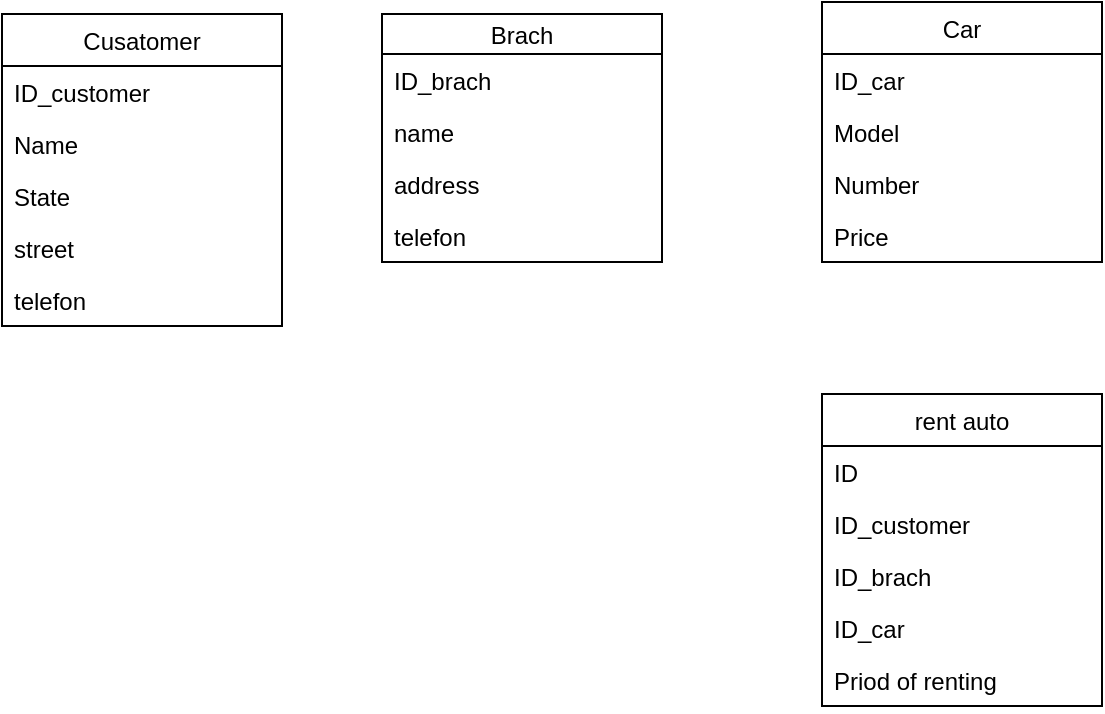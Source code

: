 <mxfile version="16.2.4" type="github">
  <diagram id="-y9LmIzSa2B8TfuyyEVD" name="Page-1">
    <mxGraphModel dx="1422" dy="909" grid="1" gridSize="10" guides="1" tooltips="1" connect="1" arrows="1" fold="1" page="1" pageScale="1" pageWidth="827" pageHeight="1169" math="0" shadow="0">
      <root>
        <mxCell id="0" />
        <mxCell id="1" parent="0" />
        <mxCell id="1BV3x5uNuOaNnP94wZ3I-1" value="Cusatomer" style="swimlane;fontStyle=0;childLayout=stackLayout;horizontal=1;startSize=26;fillColor=none;horizontalStack=0;resizeParent=1;resizeParentMax=0;resizeLast=0;collapsible=1;marginBottom=0;" vertex="1" parent="1">
          <mxGeometry x="90" y="220" width="140" height="156" as="geometry" />
        </mxCell>
        <mxCell id="1BV3x5uNuOaNnP94wZ3I-2" value="ID_customer" style="text;strokeColor=none;fillColor=none;align=left;verticalAlign=top;spacingLeft=4;spacingRight=4;overflow=hidden;rotatable=0;points=[[0,0.5],[1,0.5]];portConstraint=eastwest;" vertex="1" parent="1BV3x5uNuOaNnP94wZ3I-1">
          <mxGeometry y="26" width="140" height="26" as="geometry" />
        </mxCell>
        <mxCell id="1BV3x5uNuOaNnP94wZ3I-3" value="Name" style="text;strokeColor=none;fillColor=none;align=left;verticalAlign=top;spacingLeft=4;spacingRight=4;overflow=hidden;rotatable=0;points=[[0,0.5],[1,0.5]];portConstraint=eastwest;" vertex="1" parent="1BV3x5uNuOaNnP94wZ3I-1">
          <mxGeometry y="52" width="140" height="26" as="geometry" />
        </mxCell>
        <mxCell id="1BV3x5uNuOaNnP94wZ3I-4" value="State" style="text;strokeColor=none;fillColor=none;align=left;verticalAlign=top;spacingLeft=4;spacingRight=4;overflow=hidden;rotatable=0;points=[[0,0.5],[1,0.5]];portConstraint=eastwest;" vertex="1" parent="1BV3x5uNuOaNnP94wZ3I-1">
          <mxGeometry y="78" width="140" height="26" as="geometry" />
        </mxCell>
        <mxCell id="1BV3x5uNuOaNnP94wZ3I-5" value="street" style="text;strokeColor=none;fillColor=none;align=left;verticalAlign=top;spacingLeft=4;spacingRight=4;overflow=hidden;rotatable=0;points=[[0,0.5],[1,0.5]];portConstraint=eastwest;" vertex="1" parent="1BV3x5uNuOaNnP94wZ3I-1">
          <mxGeometry y="104" width="140" height="26" as="geometry" />
        </mxCell>
        <mxCell id="1BV3x5uNuOaNnP94wZ3I-6" value="telefon" style="text;strokeColor=none;fillColor=none;align=left;verticalAlign=top;spacingLeft=4;spacingRight=4;overflow=hidden;rotatable=0;points=[[0,0.5],[1,0.5]];portConstraint=eastwest;" vertex="1" parent="1BV3x5uNuOaNnP94wZ3I-1">
          <mxGeometry y="130" width="140" height="26" as="geometry" />
        </mxCell>
        <mxCell id="1BV3x5uNuOaNnP94wZ3I-8" value="rent auto" style="swimlane;fontStyle=0;childLayout=stackLayout;horizontal=1;startSize=26;fillColor=none;horizontalStack=0;resizeParent=1;resizeParentMax=0;resizeLast=0;collapsible=1;marginBottom=0;" vertex="1" parent="1">
          <mxGeometry x="500" y="410" width="140" height="156" as="geometry" />
        </mxCell>
        <mxCell id="1BV3x5uNuOaNnP94wZ3I-9" value="ID" style="text;strokeColor=none;fillColor=none;align=left;verticalAlign=top;spacingLeft=4;spacingRight=4;overflow=hidden;rotatable=0;points=[[0,0.5],[1,0.5]];portConstraint=eastwest;" vertex="1" parent="1BV3x5uNuOaNnP94wZ3I-8">
          <mxGeometry y="26" width="140" height="26" as="geometry" />
        </mxCell>
        <mxCell id="1BV3x5uNuOaNnP94wZ3I-10" value="ID_customer" style="text;strokeColor=none;fillColor=none;align=left;verticalAlign=top;spacingLeft=4;spacingRight=4;overflow=hidden;rotatable=0;points=[[0,0.5],[1,0.5]];portConstraint=eastwest;" vertex="1" parent="1BV3x5uNuOaNnP94wZ3I-8">
          <mxGeometry y="52" width="140" height="26" as="geometry" />
        </mxCell>
        <mxCell id="1BV3x5uNuOaNnP94wZ3I-12" value="ID_brach" style="text;strokeColor=none;fillColor=none;align=left;verticalAlign=top;spacingLeft=4;spacingRight=4;overflow=hidden;rotatable=0;points=[[0,0.5],[1,0.5]];portConstraint=eastwest;" vertex="1" parent="1BV3x5uNuOaNnP94wZ3I-8">
          <mxGeometry y="78" width="140" height="26" as="geometry" />
        </mxCell>
        <mxCell id="1BV3x5uNuOaNnP94wZ3I-13" value="ID_car" style="text;strokeColor=none;fillColor=none;align=left;verticalAlign=top;spacingLeft=4;spacingRight=4;overflow=hidden;rotatable=0;points=[[0,0.5],[1,0.5]];portConstraint=eastwest;" vertex="1" parent="1BV3x5uNuOaNnP94wZ3I-8">
          <mxGeometry y="104" width="140" height="26" as="geometry" />
        </mxCell>
        <mxCell id="1BV3x5uNuOaNnP94wZ3I-27" value="Priod of renting" style="text;strokeColor=none;fillColor=none;align=left;verticalAlign=top;spacingLeft=4;spacingRight=4;overflow=hidden;rotatable=0;points=[[0,0.5],[1,0.5]];portConstraint=eastwest;" vertex="1" parent="1BV3x5uNuOaNnP94wZ3I-8">
          <mxGeometry y="130" width="140" height="26" as="geometry" />
        </mxCell>
        <mxCell id="1BV3x5uNuOaNnP94wZ3I-14" value="Brach" style="swimlane;fontStyle=0;childLayout=stackLayout;horizontal=1;startSize=20;fillColor=none;horizontalStack=0;resizeParent=1;resizeParentMax=0;resizeLast=0;collapsible=1;marginBottom=0;" vertex="1" parent="1">
          <mxGeometry x="280" y="220" width="140" height="124" as="geometry" />
        </mxCell>
        <mxCell id="1BV3x5uNuOaNnP94wZ3I-15" value="ID_brach" style="text;strokeColor=none;fillColor=none;align=left;verticalAlign=top;spacingLeft=4;spacingRight=4;overflow=hidden;rotatable=0;points=[[0,0.5],[1,0.5]];portConstraint=eastwest;" vertex="1" parent="1BV3x5uNuOaNnP94wZ3I-14">
          <mxGeometry y="20" width="140" height="26" as="geometry" />
        </mxCell>
        <mxCell id="1BV3x5uNuOaNnP94wZ3I-16" value="name" style="text;strokeColor=none;fillColor=none;align=left;verticalAlign=top;spacingLeft=4;spacingRight=4;overflow=hidden;rotatable=0;points=[[0,0.5],[1,0.5]];portConstraint=eastwest;" vertex="1" parent="1BV3x5uNuOaNnP94wZ3I-14">
          <mxGeometry y="46" width="140" height="26" as="geometry" />
        </mxCell>
        <mxCell id="1BV3x5uNuOaNnP94wZ3I-17" value="address" style="text;strokeColor=none;fillColor=none;align=left;verticalAlign=top;spacingLeft=4;spacingRight=4;overflow=hidden;rotatable=0;points=[[0,0.5],[1,0.5]];portConstraint=eastwest;" vertex="1" parent="1BV3x5uNuOaNnP94wZ3I-14">
          <mxGeometry y="72" width="140" height="26" as="geometry" />
        </mxCell>
        <mxCell id="1BV3x5uNuOaNnP94wZ3I-23" value="telefon" style="text;strokeColor=none;fillColor=none;align=left;verticalAlign=top;spacingLeft=4;spacingRight=4;overflow=hidden;rotatable=0;points=[[0,0.5],[1,0.5]];portConstraint=eastwest;" vertex="1" parent="1BV3x5uNuOaNnP94wZ3I-14">
          <mxGeometry y="98" width="140" height="26" as="geometry" />
        </mxCell>
        <mxCell id="1BV3x5uNuOaNnP94wZ3I-18" value="Car" style="swimlane;fontStyle=0;childLayout=stackLayout;horizontal=1;startSize=26;fillColor=none;horizontalStack=0;resizeParent=1;resizeParentMax=0;resizeLast=0;collapsible=1;marginBottom=0;" vertex="1" parent="1">
          <mxGeometry x="500" y="214" width="140" height="130" as="geometry" />
        </mxCell>
        <mxCell id="1BV3x5uNuOaNnP94wZ3I-19" value="ID_car" style="text;strokeColor=none;fillColor=none;align=left;verticalAlign=top;spacingLeft=4;spacingRight=4;overflow=hidden;rotatable=0;points=[[0,0.5],[1,0.5]];portConstraint=eastwest;" vertex="1" parent="1BV3x5uNuOaNnP94wZ3I-18">
          <mxGeometry y="26" width="140" height="26" as="geometry" />
        </mxCell>
        <mxCell id="1BV3x5uNuOaNnP94wZ3I-20" value="Model" style="text;strokeColor=none;fillColor=none;align=left;verticalAlign=top;spacingLeft=4;spacingRight=4;overflow=hidden;rotatable=0;points=[[0,0.5],[1,0.5]];portConstraint=eastwest;" vertex="1" parent="1BV3x5uNuOaNnP94wZ3I-18">
          <mxGeometry y="52" width="140" height="26" as="geometry" />
        </mxCell>
        <mxCell id="1BV3x5uNuOaNnP94wZ3I-21" value="Number" style="text;strokeColor=none;fillColor=none;align=left;verticalAlign=top;spacingLeft=4;spacingRight=4;overflow=hidden;rotatable=0;points=[[0,0.5],[1,0.5]];portConstraint=eastwest;" vertex="1" parent="1BV3x5uNuOaNnP94wZ3I-18">
          <mxGeometry y="78" width="140" height="26" as="geometry" />
        </mxCell>
        <mxCell id="1BV3x5uNuOaNnP94wZ3I-22" value="Price" style="text;strokeColor=none;fillColor=none;align=left;verticalAlign=top;spacingLeft=4;spacingRight=4;overflow=hidden;rotatable=0;points=[[0,0.5],[1,0.5]];portConstraint=eastwest;" vertex="1" parent="1BV3x5uNuOaNnP94wZ3I-18">
          <mxGeometry y="104" width="140" height="26" as="geometry" />
        </mxCell>
      </root>
    </mxGraphModel>
  </diagram>
</mxfile>

